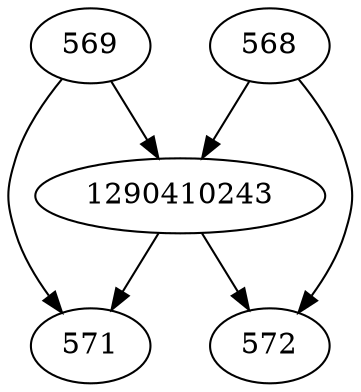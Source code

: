strict digraph  {
1290410243;
568;
569;
571;
572;
1290410243 -> 571;
1290410243 -> 572;
568 -> 1290410243;
568 -> 572;
569 -> 1290410243;
569 -> 571;
}
